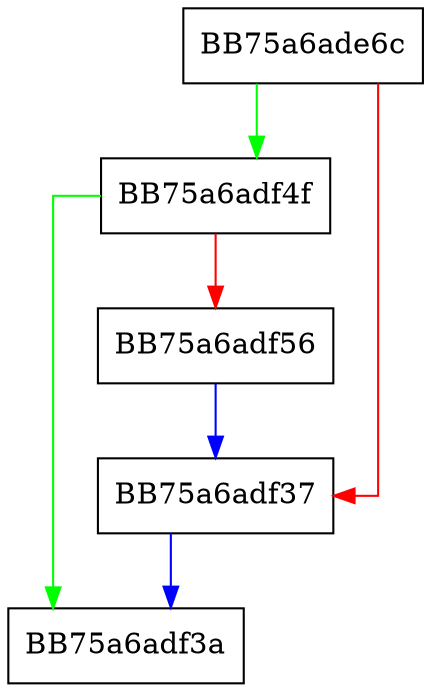 digraph nUFSP_proc {
  node [shape="box"];
  graph [splines=ortho];
  BB75a6ade6c -> BB75a6adf4f [color="green"];
  BB75a6ade6c -> BB75a6adf37 [color="red"];
  BB75a6adf37 -> BB75a6adf3a [color="blue"];
  BB75a6adf4f -> BB75a6adf3a [color="green"];
  BB75a6adf4f -> BB75a6adf56 [color="red"];
  BB75a6adf56 -> BB75a6adf37 [color="blue"];
}